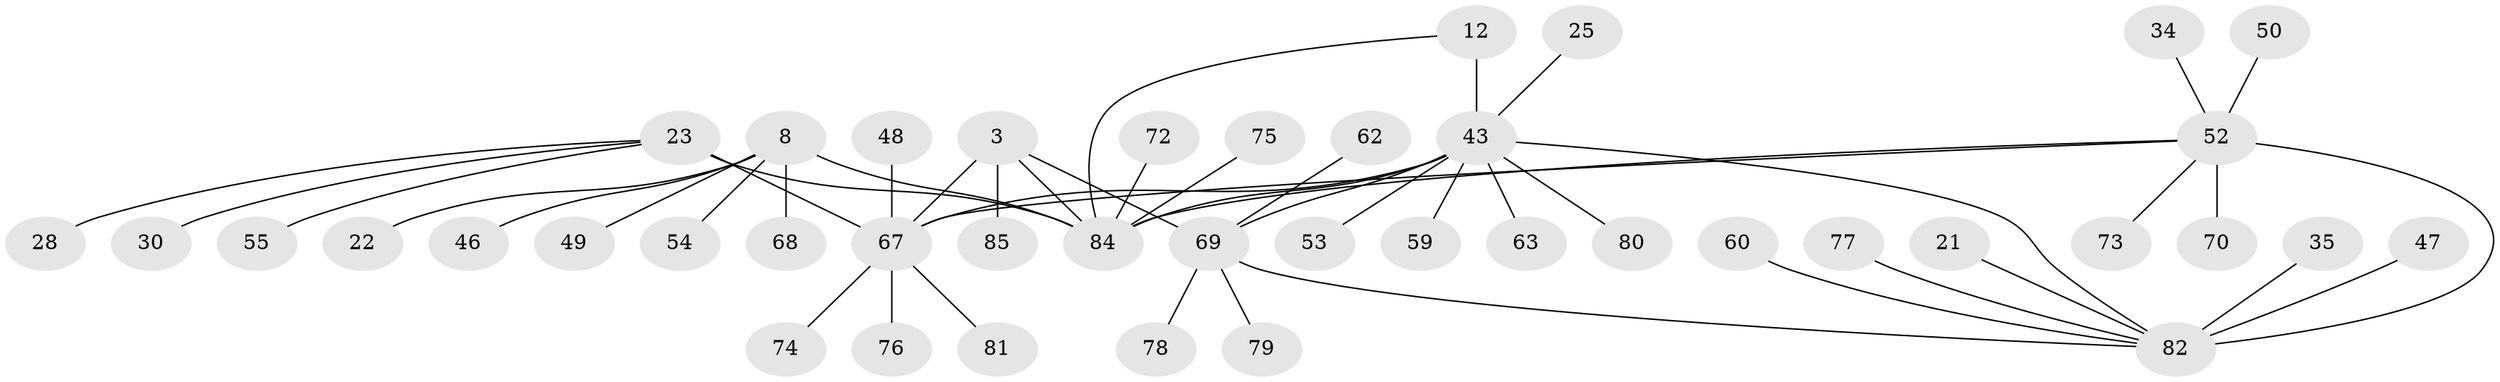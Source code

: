 // original degree distribution, {4: 0.03529411764705882, 5: 0.047058823529411764, 9: 0.011764705882352941, 11: 0.03529411764705882, 8: 0.023529411764705882, 6: 0.023529411764705882, 7: 0.047058823529411764, 3: 0.047058823529411764, 1: 0.5647058823529412, 2: 0.16470588235294117}
// Generated by graph-tools (version 1.1) at 2025/55/03/09/25 04:55:22]
// undirected, 42 vertices, 48 edges
graph export_dot {
graph [start="1"]
  node [color=gray90,style=filled];
  3 [super="+1"];
  8 [super="+7"];
  12 [super="+10"];
  21;
  22;
  23 [super="+15"];
  25;
  28;
  30;
  34;
  35;
  43 [super="+37+11"];
  46 [super="+33"];
  47;
  48;
  49 [super="+41"];
  50;
  52 [super="+19+31+20"];
  53;
  54;
  55;
  59;
  60;
  62;
  63;
  67 [super="+65+16+40"];
  68;
  69 [super="+4+38+51"];
  70;
  72;
  73;
  74;
  75;
  76;
  77;
  78;
  79;
  80 [super="+45"];
  81 [super="+42+61"];
  82 [super="+18"];
  84 [super="+83+64+58+71"];
  85;
  3 -- 85;
  3 -- 67;
  3 -- 69 [weight=4];
  3 -- 84;
  8 -- 68;
  8 -- 54;
  8 -- 22;
  8 -- 46;
  8 -- 49;
  8 -- 84 [weight=4];
  12 -- 84;
  12 -- 43 [weight=4];
  21 -- 82;
  23 -- 67 [weight=4];
  23 -- 84;
  23 -- 55;
  23 -- 28;
  23 -- 30;
  25 -- 43;
  34 -- 52;
  35 -- 82;
  43 -- 67 [weight=2];
  43 -- 69;
  43 -- 80;
  43 -- 82 [weight=2];
  43 -- 84;
  43 -- 53;
  43 -- 59;
  43 -- 63;
  47 -- 82;
  48 -- 67;
  50 -- 52;
  52 -- 70;
  52 -- 73;
  52 -- 82 [weight=4];
  52 -- 67;
  52 -- 84 [weight=2];
  60 -- 82;
  62 -- 69;
  67 -- 74;
  67 -- 76;
  67 -- 81;
  69 -- 78;
  69 -- 79;
  69 -- 82;
  72 -- 84;
  75 -- 84;
  77 -- 82;
}
